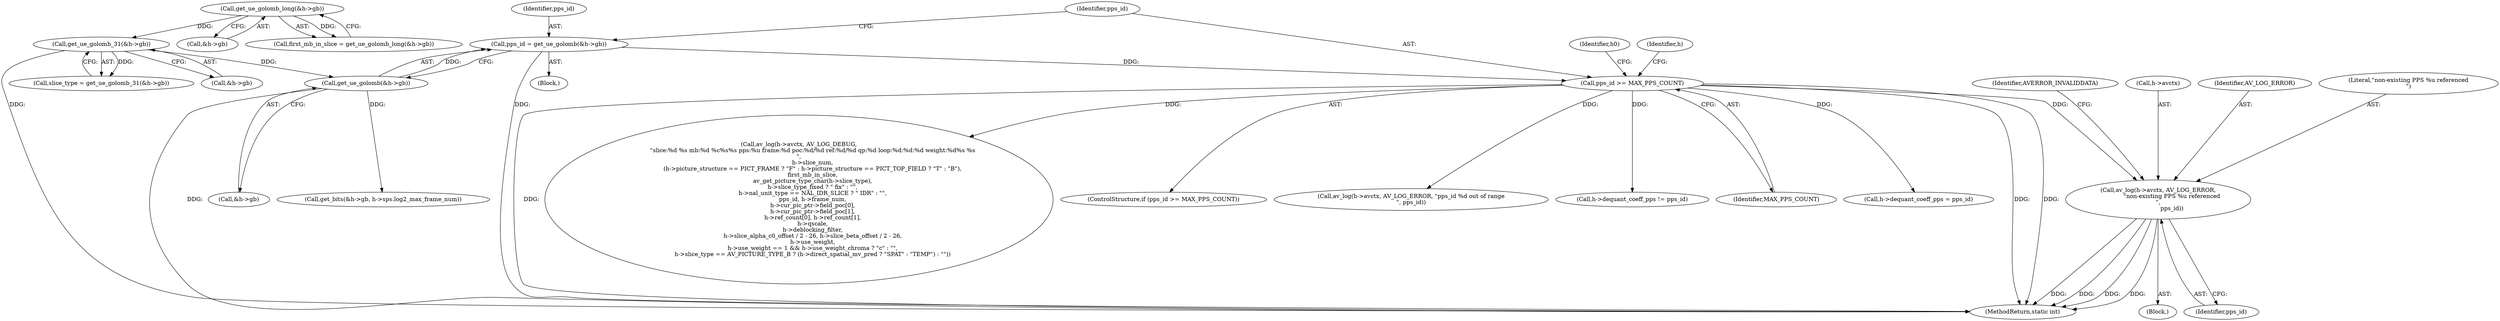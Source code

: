 digraph "0_FFmpeg_29ffeef5e73b8f41ff3a3f2242d356759c66f91f@pointer" {
"1000327" [label="(Call,av_log(h->avctx, AV_LOG_ERROR,\n               \"non-existing PPS %u referenced\n\",\n               pps_id))"];
"1000306" [label="(Call,pps_id >= MAX_PPS_COUNT)"];
"1000298" [label="(Call,pps_id = get_ue_golomb(&h->gb))"];
"1000300" [label="(Call,get_ue_golomb(&h->gb))"];
"1000230" [label="(Call,get_ue_golomb_31(&h->gb))"];
"1000168" [label="(Call,get_ue_golomb_long(&h->gb))"];
"1000306" [label="(Call,pps_id >= MAX_PPS_COUNT)"];
"1000301" [label="(Call,&h->gb)"];
"1003305" [label="(Call,av_log(h->avctx, AV_LOG_DEBUG,\n               \"slice:%d %s mb:%d %c%s%s pps:%u frame:%d poc:%d/%d ref:%d/%d qp:%d loop:%d:%d:%d weight:%d%s %s\n\",\n               h->slice_num,\n               (h->picture_structure == PICT_FRAME ? \"F\" : h->picture_structure == PICT_TOP_FIELD ? \"T\" : \"B\"),\n               first_mb_in_slice,\n               av_get_picture_type_char(h->slice_type),\n               h->slice_type_fixed ? \" fix\" : \"\",\n               h->nal_unit_type == NAL_IDR_SLICE ? \" IDR\" : \"\",\n               pps_id, h->frame_num,\n               h->cur_pic_ptr->field_poc[0],\n               h->cur_pic_ptr->field_poc[1],\n               h->ref_count[0], h->ref_count[1],\n               h->qscale,\n               h->deblocking_filter,\n               h->slice_alpha_c0_offset / 2 - 26, h->slice_beta_offset / 2 - 26,\n               h->use_weight,\n               h->use_weight == 1 && h->use_weight_chroma ? \"c\" : \"\",\n               h->slice_type == AV_PICTURE_TYPE_B ? (h->direct_spatial_mv_pred ? \"SPAT\" : \"TEMP\") : \"\"))"];
"1000228" [label="(Call,slice_type = get_ue_golomb_31(&h->gb))"];
"1000230" [label="(Call,get_ue_golomb_31(&h->gb))"];
"1000305" [label="(ControlStructure,if (pps_id >= MAX_PPS_COUNT))"];
"1000326" [label="(Block,)"];
"1000231" [label="(Call,&h->gb)"];
"1000335" [label="(Identifier,AVERROR_INVALIDDATA)"];
"1000299" [label="(Identifier,pps_id)"];
"1000168" [label="(Call,get_ue_golomb_long(&h->gb))"];
"1000298" [label="(Call,pps_id = get_ue_golomb(&h->gb))"];
"1000310" [label="(Call,av_log(h->avctx, AV_LOG_ERROR, \"pps_id %d out of range\n\", pps_id))"];
"1000980" [label="(Call,h->dequant_coeff_pps != pps_id)"];
"1000169" [label="(Call,&h->gb)"];
"1000308" [label="(Identifier,MAX_PPS_COUNT)"];
"1000986" [label="(Call,h->dequant_coeff_pps = pps_id)"];
"1000323" [label="(Identifier,h0)"];
"1003426" [label="(MethodReturn,static int)"];
"1000307" [label="(Identifier,pps_id)"];
"1000312" [label="(Identifier,h)"];
"1000127" [label="(Block,)"];
"1000166" [label="(Call,first_mb_in_slice = get_ue_golomb_long(&h->gb))"];
"1000328" [label="(Call,h->avctx)"];
"1000300" [label="(Call,get_ue_golomb(&h->gb))"];
"1000331" [label="(Identifier,AV_LOG_ERROR)"];
"1000327" [label="(Call,av_log(h->avctx, AV_LOG_ERROR,\n               \"non-existing PPS %u referenced\n\",\n               pps_id))"];
"1000997" [label="(Call,get_bits(&h->gb, h->sps.log2_max_frame_num))"];
"1000332" [label="(Literal,\"non-existing PPS %u referenced\n\")"];
"1000333" [label="(Identifier,pps_id)"];
"1000327" -> "1000326"  [label="AST: "];
"1000327" -> "1000333"  [label="CFG: "];
"1000328" -> "1000327"  [label="AST: "];
"1000331" -> "1000327"  [label="AST: "];
"1000332" -> "1000327"  [label="AST: "];
"1000333" -> "1000327"  [label="AST: "];
"1000335" -> "1000327"  [label="CFG: "];
"1000327" -> "1003426"  [label="DDG: "];
"1000327" -> "1003426"  [label="DDG: "];
"1000327" -> "1003426"  [label="DDG: "];
"1000327" -> "1003426"  [label="DDG: "];
"1000306" -> "1000327"  [label="DDG: "];
"1000306" -> "1000305"  [label="AST: "];
"1000306" -> "1000308"  [label="CFG: "];
"1000307" -> "1000306"  [label="AST: "];
"1000308" -> "1000306"  [label="AST: "];
"1000312" -> "1000306"  [label="CFG: "];
"1000323" -> "1000306"  [label="CFG: "];
"1000306" -> "1003426"  [label="DDG: "];
"1000306" -> "1003426"  [label="DDG: "];
"1000306" -> "1003426"  [label="DDG: "];
"1000298" -> "1000306"  [label="DDG: "];
"1000306" -> "1000310"  [label="DDG: "];
"1000306" -> "1000980"  [label="DDG: "];
"1000306" -> "1000986"  [label="DDG: "];
"1000306" -> "1003305"  [label="DDG: "];
"1000298" -> "1000127"  [label="AST: "];
"1000298" -> "1000300"  [label="CFG: "];
"1000299" -> "1000298"  [label="AST: "];
"1000300" -> "1000298"  [label="AST: "];
"1000307" -> "1000298"  [label="CFG: "];
"1000298" -> "1003426"  [label="DDG: "];
"1000300" -> "1000298"  [label="DDG: "];
"1000300" -> "1000301"  [label="CFG: "];
"1000301" -> "1000300"  [label="AST: "];
"1000300" -> "1003426"  [label="DDG: "];
"1000230" -> "1000300"  [label="DDG: "];
"1000300" -> "1000997"  [label="DDG: "];
"1000230" -> "1000228"  [label="AST: "];
"1000230" -> "1000231"  [label="CFG: "];
"1000231" -> "1000230"  [label="AST: "];
"1000228" -> "1000230"  [label="CFG: "];
"1000230" -> "1003426"  [label="DDG: "];
"1000230" -> "1000228"  [label="DDG: "];
"1000168" -> "1000230"  [label="DDG: "];
"1000168" -> "1000166"  [label="AST: "];
"1000168" -> "1000169"  [label="CFG: "];
"1000169" -> "1000168"  [label="AST: "];
"1000166" -> "1000168"  [label="CFG: "];
"1000168" -> "1000166"  [label="DDG: "];
}
